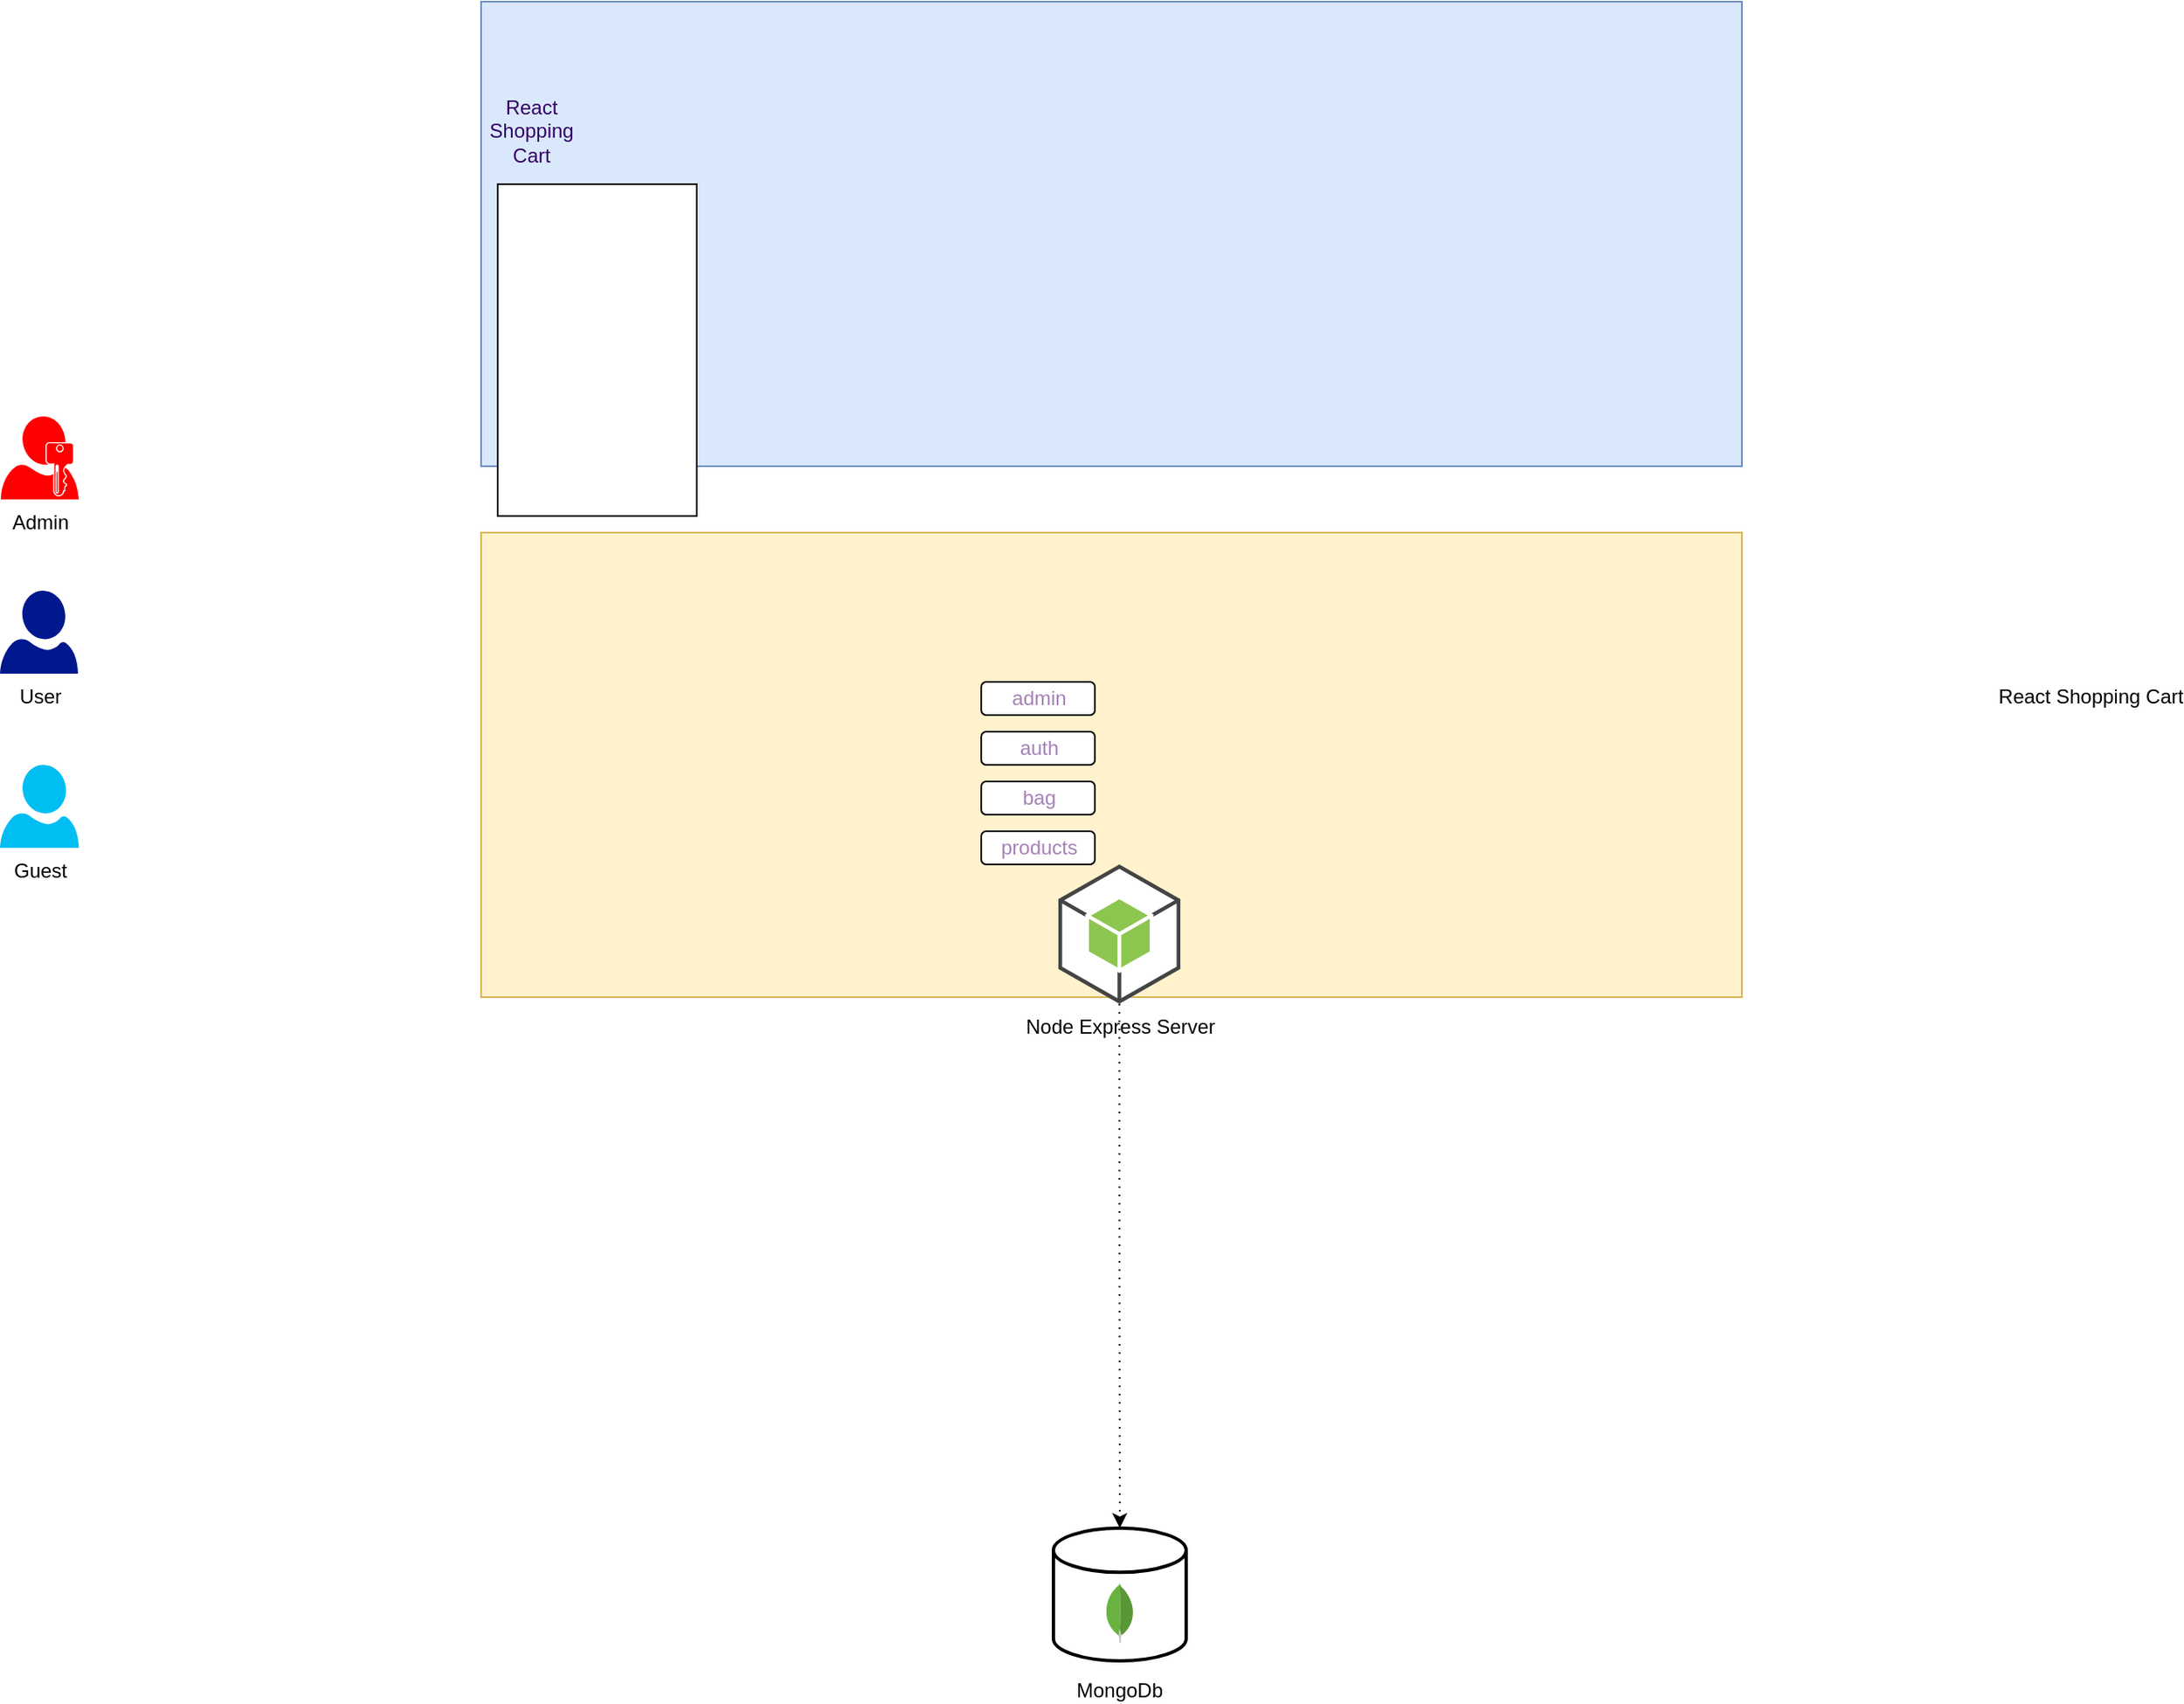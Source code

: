 <mxfile version="20.4.0" type="device"><diagram id="t9Vk3LAQi8laACnhNw4v" name="Page-1"><mxGraphModel dx="2272" dy="754" grid="1" gridSize="10" guides="1" tooltips="1" connect="1" arrows="1" fold="1" page="1" pageScale="1" pageWidth="850" pageHeight="1100" math="0" shadow="0"><root><mxCell id="0"/><mxCell id="1" parent="0"/><mxCell id="OkbryqukfO5JEucQ-h0j-20" value="" style="rounded=0;whiteSpace=wrap;html=1;fillColor=#fff2cc;gradientDirection=radial;strokeColor=#d6b656;" vertex="1" parent="1"><mxGeometry x="40" y="360" width="760" height="280" as="geometry"/></mxCell><mxCell id="OkbryqukfO5JEucQ-h0j-14" style="edgeStyle=orthogonalEdgeStyle;rounded=0;orthogonalLoop=1;jettySize=auto;html=1;exitX=0.5;exitY=1;exitDx=0;exitDy=0;exitPerimeter=0;strokeColor=default;dashed=1;dashPattern=1 4;" edge="1" parent="1" source="OkbryqukfO5JEucQ-h0j-2" target="OkbryqukfO5JEucQ-h0j-11"><mxGeometry relative="1" as="geometry"/></mxCell><mxCell id="OkbryqukfO5JEucQ-h0j-2" value="Node Express Server" style="outlineConnect=0;dashed=0;verticalLabelPosition=bottom;verticalAlign=top;align=center;html=1;shape=mxgraph.aws3.android;fillColor=#8CC64F;gradientColor=none;" vertex="1" parent="1"><mxGeometry x="388" y="560" width="73.5" height="84" as="geometry"/></mxCell><mxCell id="OkbryqukfO5JEucQ-h0j-3" value="User" style="sketch=0;aspect=fixed;pointerEvents=1;shadow=0;dashed=0;html=1;strokeColor=none;labelPosition=center;verticalLabelPosition=bottom;verticalAlign=top;align=center;fillColor=#00188D;shape=mxgraph.azure.user" vertex="1" parent="1"><mxGeometry x="-250" y="395" width="47" height="50" as="geometry"/></mxCell><mxCell id="OkbryqukfO5JEucQ-h0j-4" value="Admin" style="sketch=0;aspect=fixed;pointerEvents=1;shadow=0;dashed=0;html=1;strokeColor=none;labelPosition=center;verticalLabelPosition=bottom;verticalAlign=top;align=center;shape=mxgraph.mscae.enterprise.user_permissions;fillColor=#FF0000;" vertex="1" parent="1"><mxGeometry x="-249.5" y="290" width="47" height="50" as="geometry"/></mxCell><mxCell id="OkbryqukfO5JEucQ-h0j-5" value="Guest" style="verticalLabelPosition=bottom;html=1;verticalAlign=top;align=center;strokeColor=none;fillColor=#00BEF2;shape=mxgraph.azure.user;" vertex="1" parent="1"><mxGeometry x="-250" y="500" width="47.5" height="50" as="geometry"/></mxCell><mxCell id="OkbryqukfO5JEucQ-h0j-7" value="React Shopping Cart" style="shape=image;html=1;verticalAlign=top;verticalLabelPosition=bottom;labelBackgroundColor=#ffffff;imageAspect=0;aspect=fixed;image=https://cdn2.iconfinder.com/data/icons/boxicons-logos/24/bxl-react-128.png" vertex="1" parent="1"><mxGeometry x="970" y="365" width="80" height="80" as="geometry"/></mxCell><mxCell id="OkbryqukfO5JEucQ-h0j-12" value="" style="group" vertex="1" connectable="0" parent="1"><mxGeometry x="385" y="960" width="80" height="80" as="geometry"/></mxCell><mxCell id="OkbryqukfO5JEucQ-h0j-11" value="&lt;br&gt;&lt;br&gt;&lt;br&gt;&lt;br&gt;&lt;br&gt;&lt;br&gt;&lt;br&gt;&lt;br&gt;MongoDb" style="strokeWidth=2;html=1;shape=mxgraph.flowchart.database;whiteSpace=wrap;" vertex="1" parent="OkbryqukfO5JEucQ-h0j-12"><mxGeometry width="80" height="80" as="geometry"/></mxCell><mxCell id="OkbryqukfO5JEucQ-h0j-10" value="" style="dashed=0;outlineConnect=0;html=1;align=center;labelPosition=center;verticalLabelPosition=bottom;verticalAlign=top;shape=mxgraph.weblogos.mongodb" vertex="1" parent="OkbryqukfO5JEucQ-h0j-12"><mxGeometry x="31.35" y="33" width="17.3" height="36.2" as="geometry"/></mxCell><mxCell id="OkbryqukfO5JEucQ-h0j-16" value="" style="rounded=0;whiteSpace=wrap;html=1;fillColor=#dae8fc;gradientDirection=radial;strokeColor=#6c8ebf;" vertex="1" parent="1"><mxGeometry x="40" y="40" width="760" height="280" as="geometry"/></mxCell><mxCell id="OkbryqukfO5JEucQ-h0j-17" value="&lt;font style=&quot;&quot; color=&quot;#330066&quot;&gt;React &lt;br&gt;Shopping &lt;br&gt;Cart&lt;/font&gt;" style="shape=image;html=1;verticalAlign=top;verticalLabelPosition=bottom;labelBackgroundColor=none;imageAspect=0;aspect=fixed;image=https://cdn1.iconfinder.com/data/icons/unicons-line-vol-5/24/react-128.png;fillColor=default;gradientColor=none;gradientDirection=radial;" vertex="1" parent="1"><mxGeometry x="50" y="50" width="40" height="40" as="geometry"/></mxCell><mxCell id="OkbryqukfO5JEucQ-h0j-23" value="" style="rounded=0;whiteSpace=wrap;html=1;labelBackgroundColor=none;fontColor=#A680B8;fillColor=default;gradientColor=none;gradientDirection=radial;" vertex="1" parent="1"><mxGeometry x="50" y="150" width="120" height="200" as="geometry"/></mxCell><mxCell id="OkbryqukfO5JEucQ-h0j-24" value="admin&lt;span style=&quot;color: rgba(0, 0, 0, 0); font-family: monospace; font-size: 0px; text-align: start;&quot;&gt;%3CmxGraphModel%3E%3Croot%3E%3CmxCell%20id%3D%220%22%2F%3E%3CmxCell%20id%3D%221%22%20parent%3D%220%22%2F%3E%3CmxCell%20id%3D%222%22%20value%3D%22%22%20style%3D%22rounded%3D0%3BwhiteSpace%3Dwrap%3Bhtml%3D1%3BfillColor%3D%23dae8fc%3BgradientDirection%3Dradial%3BstrokeColor%3D%236c8ebf%3B%22%20vertex%3D%221%22%20parent%3D%221%22%3E%3CmxGeometry%20x%3D%2240%22%20y%3D%2240%22%20width%3D%22760%22%20height%3D%22280%22%20as%3D%22geometry%22%2F%3E%3C%2FmxCell%3E%3C%2Froot%3E%3C%2FmxGraphModel%3E&lt;/span&gt;" style="rounded=1;whiteSpace=wrap;html=1;labelBackgroundColor=none;fontColor=#A680B8;fillColor=default;gradientColor=none;gradientDirection=radial;" vertex="1" parent="1"><mxGeometry x="341.5" y="450" width="68.5" height="20" as="geometry"/></mxCell><mxCell id="OkbryqukfO5JEucQ-h0j-25" value="auth" style="rounded=1;whiteSpace=wrap;html=1;labelBackgroundColor=none;fontColor=#A680B8;fillColor=default;gradientColor=none;gradientDirection=radial;" vertex="1" parent="1"><mxGeometry x="341.5" y="480" width="68.5" height="20" as="geometry"/></mxCell><mxCell id="OkbryqukfO5JEucQ-h0j-26" value="bag" style="rounded=1;whiteSpace=wrap;html=1;labelBackgroundColor=none;fontColor=#A680B8;fillColor=default;gradientColor=none;gradientDirection=radial;" vertex="1" parent="1"><mxGeometry x="341.5" y="510" width="68.5" height="20" as="geometry"/></mxCell><mxCell id="OkbryqukfO5JEucQ-h0j-28" value="products" style="rounded=1;whiteSpace=wrap;html=1;labelBackgroundColor=none;fontColor=#A680B8;fillColor=default;gradientColor=none;gradientDirection=radial;" vertex="1" parent="1"><mxGeometry x="341.5" y="540" width="68.5" height="20" as="geometry"/></mxCell></root></mxGraphModel></diagram></mxfile>